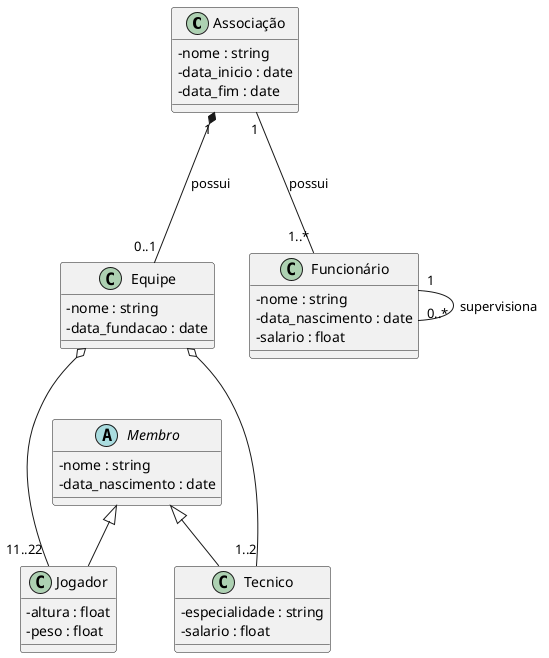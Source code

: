 @startuml

' left to right direction
skinparam classAttributeIconSize 0

class Associação {
    - nome : string
    - data_inicio : date
    - data_fim : date
}

class Funcionário {
    - nome : string
    - data_nascimento : date
    - salario : float
}

abstract class Membro {
    - nome : string
    - data_nascimento : date
}

class Jogador {
    - altura : float
    - peso : float
}

class Tecnico {
    - especialidade : string
    - salario : float
}

class Equipe {
    - nome : string
    - data_fundacao : date    
}

Membro <|-- Jogador
Membro <|-- Tecnico

Equipe "0..1" -up--* "1" Associação : possui

Jogador "11..22" -up--o Equipe
Tecnico "1..2" -up--o Equipe

Funcionário "1..*" -up-- "1" Associação : possui
Funcionário "1" -- "0..*" Funcionário : supervisiona

@enduml